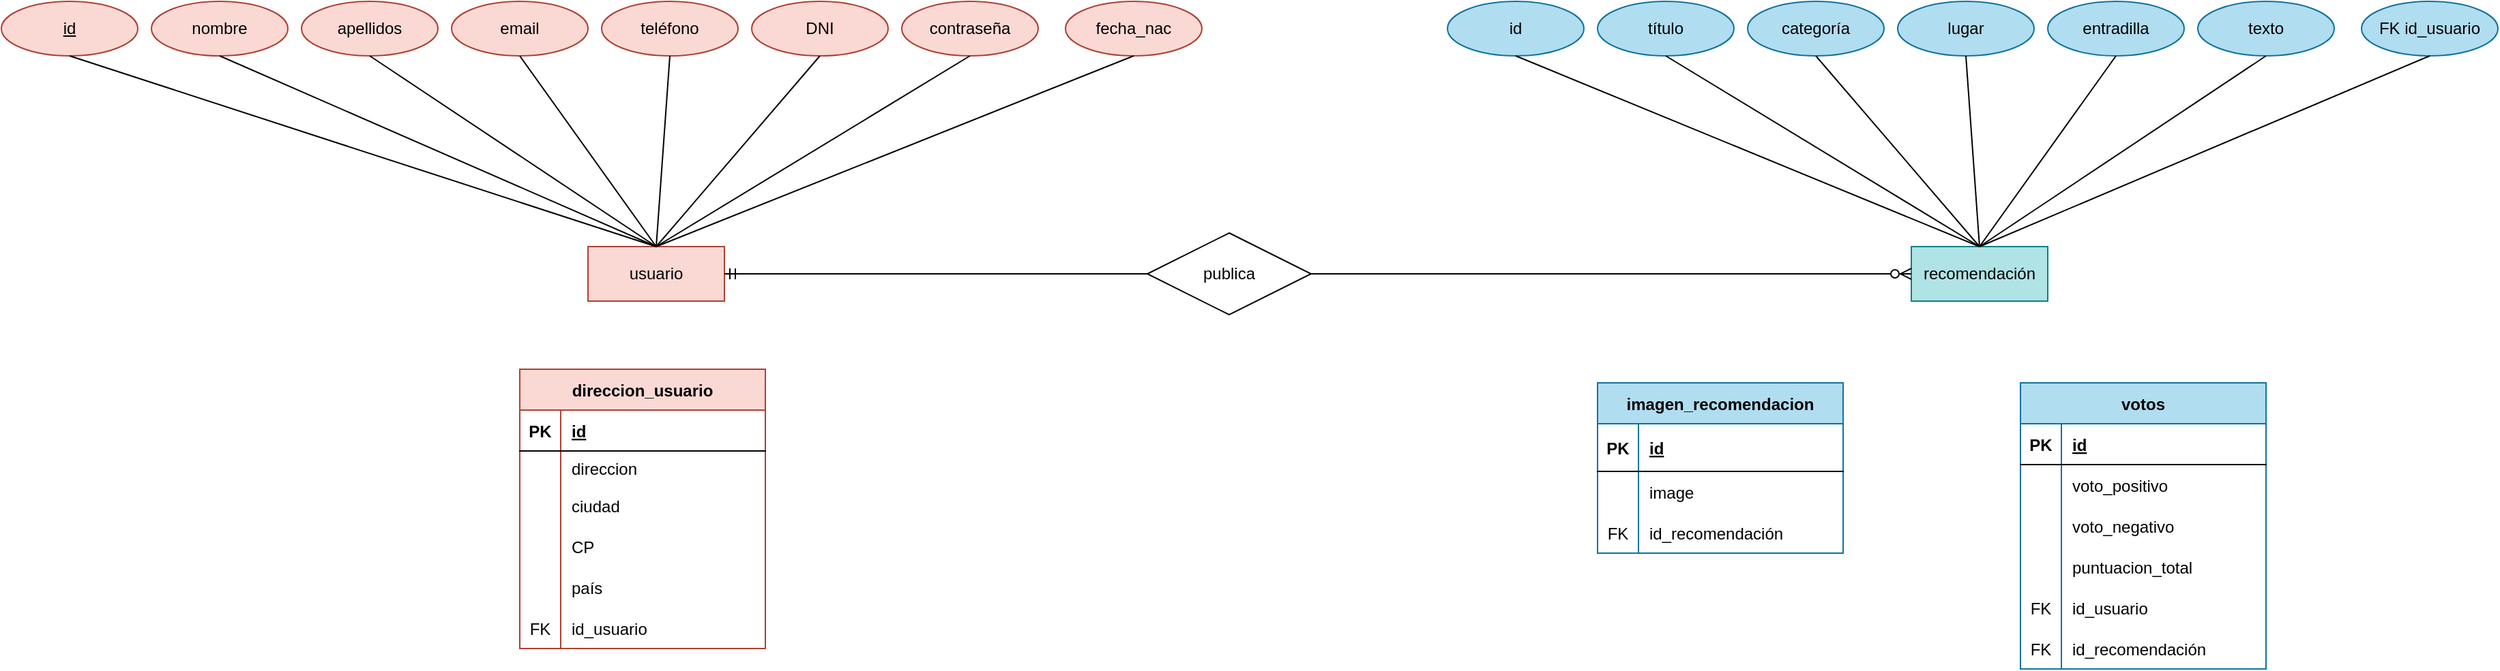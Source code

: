 <mxfile version="20.6.2" type="device"><diagram id="5abzWerfA-eeJgx-CyZs" name="Página-1"><mxGraphModel dx="2858" dy="1203" grid="1" gridSize="10" guides="1" tooltips="1" connect="1" arrows="1" fold="1" page="1" pageScale="1" pageWidth="827" pageHeight="1169" math="0" shadow="0"><root><mxCell id="0"/><mxCell id="1" parent="0"/><mxCell id="QjE3QBHwpuExnPPuRtdw-1" value="usuario" style="whiteSpace=wrap;html=1;align=center;fillColor=#fad9d5;strokeColor=#ae4132;" vertex="1" parent="1"><mxGeometry x="-90" y="480" width="100" height="40" as="geometry"/></mxCell><mxCell id="QjE3QBHwpuExnPPuRtdw-2" value="publica" style="shape=rhombus;perimeter=rhombusPerimeter;whiteSpace=wrap;html=1;align=center;" vertex="1" parent="1"><mxGeometry x="320" y="470" width="120" height="60" as="geometry"/></mxCell><mxCell id="QjE3QBHwpuExnPPuRtdw-4" value="recomendación" style="whiteSpace=wrap;html=1;align=center;fillColor=#b0e3e6;strokeColor=#0e8088;" vertex="1" parent="1"><mxGeometry x="880" y="480" width="100" height="40" as="geometry"/></mxCell><mxCell id="QjE3QBHwpuExnPPuRtdw-5" value="id" style="ellipse;whiteSpace=wrap;html=1;align=center;fontStyle=4;fillColor=#fad9d5;strokeColor=#ae4132;" vertex="1" parent="1"><mxGeometry x="-520" y="300" width="100" height="40" as="geometry"/></mxCell><mxCell id="QjE3QBHwpuExnPPuRtdw-6" value="nombre" style="ellipse;whiteSpace=wrap;html=1;align=center;fillColor=#fad9d5;strokeColor=#ae4132;" vertex="1" parent="1"><mxGeometry x="-410" y="300" width="100" height="40" as="geometry"/></mxCell><mxCell id="QjE3QBHwpuExnPPuRtdw-7" value="email" style="ellipse;whiteSpace=wrap;html=1;align=center;fillColor=#fad9d5;strokeColor=#ae4132;" vertex="1" parent="1"><mxGeometry x="-190" y="300" width="100" height="40" as="geometry"/></mxCell><mxCell id="QjE3QBHwpuExnPPuRtdw-8" value="teléfono" style="ellipse;whiteSpace=wrap;html=1;align=center;fillColor=#fad9d5;strokeColor=#ae4132;" vertex="1" parent="1"><mxGeometry x="-80" y="300" width="100" height="40" as="geometry"/></mxCell><mxCell id="QjE3QBHwpuExnPPuRtdw-9" value="título" style="ellipse;whiteSpace=wrap;html=1;align=center;fillColor=#b1ddf0;strokeColor=#10739e;" vertex="1" parent="1"><mxGeometry x="650" y="300" width="100" height="40" as="geometry"/></mxCell><mxCell id="QjE3QBHwpuExnPPuRtdw-10" value="categoría" style="ellipse;whiteSpace=wrap;html=1;align=center;fillColor=#b1ddf0;strokeColor=#10739e;" vertex="1" parent="1"><mxGeometry x="760" y="300" width="100" height="40" as="geometry"/></mxCell><mxCell id="QjE3QBHwpuExnPPuRtdw-11" value="lugar" style="ellipse;whiteSpace=wrap;html=1;align=center;fillColor=#b1ddf0;strokeColor=#10739e;" vertex="1" parent="1"><mxGeometry x="870" y="300" width="100" height="40" as="geometry"/></mxCell><mxCell id="QjE3QBHwpuExnPPuRtdw-12" value="entradilla" style="ellipse;whiteSpace=wrap;html=1;align=center;fillColor=#b1ddf0;strokeColor=#10739e;" vertex="1" parent="1"><mxGeometry x="980" y="300" width="100" height="40" as="geometry"/></mxCell><mxCell id="QjE3QBHwpuExnPPuRtdw-14" value="texto" style="ellipse;whiteSpace=wrap;html=1;align=center;fillColor=#b1ddf0;strokeColor=#10739e;" vertex="1" parent="1"><mxGeometry x="1090" y="300" width="100" height="40" as="geometry"/></mxCell><mxCell id="QjE3QBHwpuExnPPuRtdw-16" value="" style="endArrow=none;html=1;rounded=0;exitX=0.5;exitY=0;exitDx=0;exitDy=0;entryX=0.5;entryY=1;entryDx=0;entryDy=0;" edge="1" parent="1" source="QjE3QBHwpuExnPPuRtdw-1" target="QjE3QBHwpuExnPPuRtdw-5"><mxGeometry relative="1" as="geometry"><mxPoint x="340" y="430" as="sourcePoint"/><mxPoint x="500" y="430" as="targetPoint"/></mxGeometry></mxCell><mxCell id="QjE3QBHwpuExnPPuRtdw-17" value="" style="endArrow=none;html=1;rounded=0;exitX=0.5;exitY=0;exitDx=0;exitDy=0;entryX=0.5;entryY=1;entryDx=0;entryDy=0;" edge="1" parent="1" source="QjE3QBHwpuExnPPuRtdw-1" target="QjE3QBHwpuExnPPuRtdw-6"><mxGeometry relative="1" as="geometry"><mxPoint x="120" y="490" as="sourcePoint"/><mxPoint x="-20" y="350" as="targetPoint"/></mxGeometry></mxCell><mxCell id="QjE3QBHwpuExnPPuRtdw-18" value="" style="endArrow=none;html=1;rounded=0;exitX=0.5;exitY=0;exitDx=0;exitDy=0;entryX=0.5;entryY=1;entryDx=0;entryDy=0;" edge="1" parent="1" source="QjE3QBHwpuExnPPuRtdw-1" target="QjE3QBHwpuExnPPuRtdw-7"><mxGeometry relative="1" as="geometry"><mxPoint x="120" y="490" as="sourcePoint"/><mxPoint x="90" y="350" as="targetPoint"/></mxGeometry></mxCell><mxCell id="QjE3QBHwpuExnPPuRtdw-19" value="" style="endArrow=none;html=1;rounded=0;exitX=0.5;exitY=0;exitDx=0;exitDy=0;entryX=0.5;entryY=1;entryDx=0;entryDy=0;" edge="1" parent="1" source="QjE3QBHwpuExnPPuRtdw-1" target="QjE3QBHwpuExnPPuRtdw-8"><mxGeometry relative="1" as="geometry"><mxPoint x="120" y="490" as="sourcePoint"/><mxPoint x="200" y="350" as="targetPoint"/></mxGeometry></mxCell><mxCell id="QjE3QBHwpuExnPPuRtdw-20" value="" style="endArrow=none;html=1;rounded=0;entryX=0.5;entryY=0;entryDx=0;entryDy=0;exitX=0.5;exitY=1;exitDx=0;exitDy=0;" edge="1" parent="1" source="QjE3QBHwpuExnPPuRtdw-9" target="QjE3QBHwpuExnPPuRtdw-4"><mxGeometry relative="1" as="geometry"><mxPoint x="470" y="430" as="sourcePoint"/><mxPoint x="630" y="430" as="targetPoint"/></mxGeometry></mxCell><mxCell id="QjE3QBHwpuExnPPuRtdw-21" value="" style="endArrow=none;html=1;rounded=0;entryX=0.5;entryY=0;entryDx=0;entryDy=0;exitX=0.5;exitY=1;exitDx=0;exitDy=0;" edge="1" parent="1" source="QjE3QBHwpuExnPPuRtdw-10" target="QjE3QBHwpuExnPPuRtdw-4"><mxGeometry relative="1" as="geometry"><mxPoint x="590" y="350" as="sourcePoint"/><mxPoint x="880" y="490" as="targetPoint"/></mxGeometry></mxCell><mxCell id="QjE3QBHwpuExnPPuRtdw-22" value="" style="endArrow=none;html=1;rounded=0;entryX=0.5;entryY=0;entryDx=0;entryDy=0;exitX=0.5;exitY=1;exitDx=0;exitDy=0;" edge="1" parent="1" source="QjE3QBHwpuExnPPuRtdw-11" target="QjE3QBHwpuExnPPuRtdw-4"><mxGeometry relative="1" as="geometry"><mxPoint x="700" y="350" as="sourcePoint"/><mxPoint x="880" y="490" as="targetPoint"/></mxGeometry></mxCell><mxCell id="QjE3QBHwpuExnPPuRtdw-24" value="" style="endArrow=none;html=1;rounded=0;entryX=0.5;entryY=0;entryDx=0;entryDy=0;exitX=0.5;exitY=1;exitDx=0;exitDy=0;" edge="1" parent="1" source="QjE3QBHwpuExnPPuRtdw-12" target="QjE3QBHwpuExnPPuRtdw-4"><mxGeometry relative="1" as="geometry"><mxPoint x="810" y="350" as="sourcePoint"/><mxPoint x="880" y="490" as="targetPoint"/></mxGeometry></mxCell><mxCell id="QjE3QBHwpuExnPPuRtdw-25" value="" style="endArrow=none;html=1;rounded=0;exitX=0.5;exitY=1;exitDx=0;exitDy=0;entryX=0.5;entryY=0;entryDx=0;entryDy=0;" edge="1" parent="1" source="QjE3QBHwpuExnPPuRtdw-14" target="QjE3QBHwpuExnPPuRtdw-4"><mxGeometry relative="1" as="geometry"><mxPoint x="917" y="350" as="sourcePoint"/><mxPoint x="870" y="480" as="targetPoint"/></mxGeometry></mxCell><mxCell id="QjE3QBHwpuExnPPuRtdw-28" value="" style="edgeStyle=entityRelationEdgeStyle;fontSize=12;html=1;endArrow=ERzeroToMany;endFill=1;rounded=0;exitX=1;exitY=0.5;exitDx=0;exitDy=0;entryX=0;entryY=0.5;entryDx=0;entryDy=0;" edge="1" parent="1" source="QjE3QBHwpuExnPPuRtdw-2" target="QjE3QBHwpuExnPPuRtdw-4"><mxGeometry width="100" height="100" relative="1" as="geometry"><mxPoint x="570" y="500" as="sourcePoint"/><mxPoint x="600" y="380" as="targetPoint"/></mxGeometry></mxCell><mxCell id="QjE3QBHwpuExnPPuRtdw-30" value="" style="edgeStyle=entityRelationEdgeStyle;fontSize=12;html=1;endArrow=ERmandOne;rounded=0;entryX=1;entryY=0.5;entryDx=0;entryDy=0;exitX=0;exitY=0.5;exitDx=0;exitDy=0;" edge="1" parent="1" source="QjE3QBHwpuExnPPuRtdw-2" target="QjE3QBHwpuExnPPuRtdw-1"><mxGeometry width="100" height="100" relative="1" as="geometry"><mxPoint x="370" y="480" as="sourcePoint"/><mxPoint x="470" y="380" as="targetPoint"/></mxGeometry></mxCell><mxCell id="QjE3QBHwpuExnPPuRtdw-33" value="apellidos" style="ellipse;whiteSpace=wrap;html=1;align=center;fillColor=#fad9d5;strokeColor=#ae4132;" vertex="1" parent="1"><mxGeometry x="-300" y="300" width="100" height="40" as="geometry"/></mxCell><mxCell id="QjE3QBHwpuExnPPuRtdw-34" value="" style="endArrow=none;html=1;rounded=0;exitX=0.5;exitY=0;exitDx=0;exitDy=0;entryX=0.5;entryY=1;entryDx=0;entryDy=0;" edge="1" parent="1" source="QjE3QBHwpuExnPPuRtdw-1" target="QjE3QBHwpuExnPPuRtdw-33"><mxGeometry relative="1" as="geometry"><mxPoint x="120" y="490" as="sourcePoint"/><mxPoint x="190" y="350" as="targetPoint"/></mxGeometry></mxCell><mxCell id="QjE3QBHwpuExnPPuRtdw-38" value="DNI" style="ellipse;whiteSpace=wrap;html=1;align=center;fillColor=#fad9d5;strokeColor=#ae4132;" vertex="1" parent="1"><mxGeometry x="30" y="300" width="100" height="40" as="geometry"/></mxCell><mxCell id="QjE3QBHwpuExnPPuRtdw-40" value="" style="endArrow=none;html=1;rounded=0;exitX=0.5;exitY=0;exitDx=0;exitDy=0;entryX=0.5;entryY=1;entryDx=0;entryDy=0;" edge="1" parent="1" source="QjE3QBHwpuExnPPuRtdw-1" target="QjE3QBHwpuExnPPuRtdw-38"><mxGeometry relative="1" as="geometry"><mxPoint x="-30" y="490" as="sourcePoint"/><mxPoint x="40" y="350" as="targetPoint"/></mxGeometry></mxCell><mxCell id="QjE3QBHwpuExnPPuRtdw-57" value="FK id_usuario" style="ellipse;whiteSpace=wrap;html=1;align=center;fillColor=#b1ddf0;strokeColor=#10739e;" vertex="1" parent="1"><mxGeometry x="1210" y="300" width="100" height="40" as="geometry"/></mxCell><mxCell id="QjE3QBHwpuExnPPuRtdw-58" value="" style="endArrow=none;html=1;rounded=0;entryX=0.5;entryY=1;entryDx=0;entryDy=0;exitX=0.5;exitY=0;exitDx=0;exitDy=0;" edge="1" parent="1" source="QjE3QBHwpuExnPPuRtdw-4" target="QjE3QBHwpuExnPPuRtdw-57"><mxGeometry relative="1" as="geometry"><mxPoint x="520" y="550" as="sourcePoint"/><mxPoint x="680" y="550" as="targetPoint"/></mxGeometry></mxCell><mxCell id="QjE3QBHwpuExnPPuRtdw-60" value="id" style="ellipse;whiteSpace=wrap;html=1;align=center;fillColor=#b1ddf0;strokeColor=#10739e;" vertex="1" parent="1"><mxGeometry x="540" y="300" width="100" height="40" as="geometry"/></mxCell><mxCell id="QjE3QBHwpuExnPPuRtdw-61" value="" style="endArrow=none;html=1;rounded=0;entryX=0.5;entryY=1;entryDx=0;entryDy=0;exitX=0.5;exitY=0;exitDx=0;exitDy=0;" edge="1" parent="1" source="QjE3QBHwpuExnPPuRtdw-4" target="QjE3QBHwpuExnPPuRtdw-60"><mxGeometry relative="1" as="geometry"><mxPoint x="620" y="550" as="sourcePoint"/><mxPoint x="780" y="550" as="targetPoint"/></mxGeometry></mxCell><mxCell id="QjE3QBHwpuExnPPuRtdw-63" value="imagen_recomendacion" style="shape=table;startSize=30;container=1;collapsible=1;childLayout=tableLayout;fixedRows=1;rowLines=0;fontStyle=1;align=center;resizeLast=1;fillColor=#b1ddf0;strokeColor=#10739e;" vertex="1" parent="1"><mxGeometry x="650" y="580" width="180" height="125" as="geometry"/></mxCell><mxCell id="QjE3QBHwpuExnPPuRtdw-64" value="" style="shape=tableRow;horizontal=0;startSize=0;swimlaneHead=0;swimlaneBody=0;fillColor=none;collapsible=0;dropTarget=0;points=[[0,0.5],[1,0.5]];portConstraint=eastwest;top=0;left=0;right=0;bottom=1;" vertex="1" parent="QjE3QBHwpuExnPPuRtdw-63"><mxGeometry y="30" width="180" height="35" as="geometry"/></mxCell><mxCell id="QjE3QBHwpuExnPPuRtdw-65" value="PK" style="shape=partialRectangle;connectable=0;fillColor=none;top=0;left=0;bottom=0;right=0;fontStyle=1;overflow=hidden;" vertex="1" parent="QjE3QBHwpuExnPPuRtdw-64"><mxGeometry width="30" height="35" as="geometry"><mxRectangle width="30" height="35" as="alternateBounds"/></mxGeometry></mxCell><mxCell id="QjE3QBHwpuExnPPuRtdw-66" value="id" style="shape=partialRectangle;connectable=0;fillColor=none;top=0;left=0;bottom=0;right=0;align=left;spacingLeft=6;fontStyle=5;overflow=hidden;" vertex="1" parent="QjE3QBHwpuExnPPuRtdw-64"><mxGeometry x="30" width="150" height="35" as="geometry"><mxRectangle width="150" height="35" as="alternateBounds"/></mxGeometry></mxCell><mxCell id="QjE3QBHwpuExnPPuRtdw-67" value="" style="shape=tableRow;horizontal=0;startSize=0;swimlaneHead=0;swimlaneBody=0;fillColor=none;collapsible=0;dropTarget=0;points=[[0,0.5],[1,0.5]];portConstraint=eastwest;top=0;left=0;right=0;bottom=0;" vertex="1" parent="QjE3QBHwpuExnPPuRtdw-63"><mxGeometry y="65" width="180" height="30" as="geometry"/></mxCell><mxCell id="QjE3QBHwpuExnPPuRtdw-68" value="" style="shape=partialRectangle;connectable=0;fillColor=none;top=0;left=0;bottom=0;right=0;editable=1;overflow=hidden;" vertex="1" parent="QjE3QBHwpuExnPPuRtdw-67"><mxGeometry width="30" height="30" as="geometry"><mxRectangle width="30" height="30" as="alternateBounds"/></mxGeometry></mxCell><mxCell id="QjE3QBHwpuExnPPuRtdw-69" value="image" style="shape=partialRectangle;connectable=0;fillColor=none;top=0;left=0;bottom=0;right=0;align=left;spacingLeft=6;overflow=hidden;" vertex="1" parent="QjE3QBHwpuExnPPuRtdw-67"><mxGeometry x="30" width="150" height="30" as="geometry"><mxRectangle width="150" height="30" as="alternateBounds"/></mxGeometry></mxCell><mxCell id="QjE3QBHwpuExnPPuRtdw-90" value="" style="shape=tableRow;horizontal=0;startSize=0;swimlaneHead=0;swimlaneBody=0;fillColor=none;collapsible=0;dropTarget=0;points=[[0,0.5],[1,0.5]];portConstraint=eastwest;top=0;left=0;right=0;bottom=0;" vertex="1" parent="QjE3QBHwpuExnPPuRtdw-63"><mxGeometry y="95" width="180" height="30" as="geometry"/></mxCell><mxCell id="QjE3QBHwpuExnPPuRtdw-91" value="FK" style="shape=partialRectangle;connectable=0;fillColor=none;top=0;left=0;bottom=0;right=0;fontStyle=0;overflow=hidden;" vertex="1" parent="QjE3QBHwpuExnPPuRtdw-90"><mxGeometry width="30" height="30" as="geometry"><mxRectangle width="30" height="30" as="alternateBounds"/></mxGeometry></mxCell><mxCell id="QjE3QBHwpuExnPPuRtdw-92" value="id_recomendación" style="shape=partialRectangle;connectable=0;fillColor=none;top=0;left=0;bottom=0;right=0;align=left;spacingLeft=6;fontStyle=0;overflow=hidden;" vertex="1" parent="QjE3QBHwpuExnPPuRtdw-90"><mxGeometry x="30" width="150" height="30" as="geometry"><mxRectangle width="150" height="30" as="alternateBounds"/></mxGeometry></mxCell><mxCell id="QjE3QBHwpuExnPPuRtdw-76" value="direccion_usuario" style="shape=table;startSize=30;container=1;collapsible=1;childLayout=tableLayout;fixedRows=1;rowLines=0;fontStyle=1;align=center;resizeLast=1;fillColor=#fad9d5;strokeColor=#ae4132;" vertex="1" parent="1"><mxGeometry x="-140" y="570" width="180" height="205" as="geometry"/></mxCell><mxCell id="QjE3QBHwpuExnPPuRtdw-77" value="" style="shape=tableRow;horizontal=0;startSize=0;swimlaneHead=0;swimlaneBody=0;fillColor=none;collapsible=0;dropTarget=0;points=[[0,0.5],[1,0.5]];portConstraint=eastwest;top=0;left=0;right=0;bottom=1;" vertex="1" parent="QjE3QBHwpuExnPPuRtdw-76"><mxGeometry y="30" width="180" height="30" as="geometry"/></mxCell><mxCell id="QjE3QBHwpuExnPPuRtdw-78" value="PK" style="shape=partialRectangle;connectable=0;fillColor=none;top=0;left=0;bottom=0;right=0;fontStyle=1;overflow=hidden;" vertex="1" parent="QjE3QBHwpuExnPPuRtdw-77"><mxGeometry width="30" height="30" as="geometry"><mxRectangle width="30" height="30" as="alternateBounds"/></mxGeometry></mxCell><mxCell id="QjE3QBHwpuExnPPuRtdw-79" value="id" style="shape=partialRectangle;connectable=0;fillColor=none;top=0;left=0;bottom=0;right=0;align=left;spacingLeft=6;fontStyle=5;overflow=hidden;" vertex="1" parent="QjE3QBHwpuExnPPuRtdw-77"><mxGeometry x="30" width="150" height="30" as="geometry"><mxRectangle width="150" height="30" as="alternateBounds"/></mxGeometry></mxCell><mxCell id="QjE3QBHwpuExnPPuRtdw-80" value="" style="shape=tableRow;horizontal=0;startSize=0;swimlaneHead=0;swimlaneBody=0;fillColor=none;collapsible=0;dropTarget=0;points=[[0,0.5],[1,0.5]];portConstraint=eastwest;top=0;left=0;right=0;bottom=0;" vertex="1" parent="QjE3QBHwpuExnPPuRtdw-76"><mxGeometry y="60" width="180" height="25" as="geometry"/></mxCell><mxCell id="QjE3QBHwpuExnPPuRtdw-81" value="" style="shape=partialRectangle;connectable=0;fillColor=none;top=0;left=0;bottom=0;right=0;editable=1;overflow=hidden;" vertex="1" parent="QjE3QBHwpuExnPPuRtdw-80"><mxGeometry width="30" height="25" as="geometry"><mxRectangle width="30" height="25" as="alternateBounds"/></mxGeometry></mxCell><mxCell id="QjE3QBHwpuExnPPuRtdw-82" value="direccion" style="shape=partialRectangle;connectable=0;fillColor=none;top=0;left=0;bottom=0;right=0;align=left;spacingLeft=6;overflow=hidden;" vertex="1" parent="QjE3QBHwpuExnPPuRtdw-80"><mxGeometry x="30" width="150" height="25" as="geometry"><mxRectangle width="150" height="25" as="alternateBounds"/></mxGeometry></mxCell><mxCell id="QjE3QBHwpuExnPPuRtdw-83" value="" style="shape=tableRow;horizontal=0;startSize=0;swimlaneHead=0;swimlaneBody=0;fillColor=none;collapsible=0;dropTarget=0;points=[[0,0.5],[1,0.5]];portConstraint=eastwest;top=0;left=0;right=0;bottom=0;" vertex="1" parent="QjE3QBHwpuExnPPuRtdw-76"><mxGeometry y="85" width="180" height="30" as="geometry"/></mxCell><mxCell id="QjE3QBHwpuExnPPuRtdw-84" value="" style="shape=partialRectangle;connectable=0;fillColor=none;top=0;left=0;bottom=0;right=0;editable=1;overflow=hidden;" vertex="1" parent="QjE3QBHwpuExnPPuRtdw-83"><mxGeometry width="30" height="30" as="geometry"><mxRectangle width="30" height="30" as="alternateBounds"/></mxGeometry></mxCell><mxCell id="QjE3QBHwpuExnPPuRtdw-85" value="ciudad" style="shape=partialRectangle;connectable=0;fillColor=none;top=0;left=0;bottom=0;right=0;align=left;spacingLeft=6;overflow=hidden;" vertex="1" parent="QjE3QBHwpuExnPPuRtdw-83"><mxGeometry x="30" width="150" height="30" as="geometry"><mxRectangle width="150" height="30" as="alternateBounds"/></mxGeometry></mxCell><mxCell id="QjE3QBHwpuExnPPuRtdw-86" value="" style="shape=tableRow;horizontal=0;startSize=0;swimlaneHead=0;swimlaneBody=0;fillColor=none;collapsible=0;dropTarget=0;points=[[0,0.5],[1,0.5]];portConstraint=eastwest;top=0;left=0;right=0;bottom=0;" vertex="1" parent="QjE3QBHwpuExnPPuRtdw-76"><mxGeometry y="115" width="180" height="30" as="geometry"/></mxCell><mxCell id="QjE3QBHwpuExnPPuRtdw-87" value="" style="shape=partialRectangle;connectable=0;fillColor=none;top=0;left=0;bottom=0;right=0;editable=1;overflow=hidden;" vertex="1" parent="QjE3QBHwpuExnPPuRtdw-86"><mxGeometry width="30" height="30" as="geometry"><mxRectangle width="30" height="30" as="alternateBounds"/></mxGeometry></mxCell><mxCell id="QjE3QBHwpuExnPPuRtdw-88" value="CP" style="shape=partialRectangle;connectable=0;fillColor=none;top=0;left=0;bottom=0;right=0;align=left;spacingLeft=6;overflow=hidden;" vertex="1" parent="QjE3QBHwpuExnPPuRtdw-86"><mxGeometry x="30" width="150" height="30" as="geometry"><mxRectangle width="150" height="30" as="alternateBounds"/></mxGeometry></mxCell><mxCell id="QjE3QBHwpuExnPPuRtdw-93" value="" style="shape=tableRow;horizontal=0;startSize=0;swimlaneHead=0;swimlaneBody=0;fillColor=none;collapsible=0;dropTarget=0;points=[[0,0.5],[1,0.5]];portConstraint=eastwest;top=0;left=0;right=0;bottom=0;" vertex="1" parent="QjE3QBHwpuExnPPuRtdw-76"><mxGeometry y="145" width="180" height="30" as="geometry"/></mxCell><mxCell id="QjE3QBHwpuExnPPuRtdw-94" value="" style="shape=partialRectangle;connectable=0;fillColor=none;top=0;left=0;bottom=0;right=0;editable=1;overflow=hidden;" vertex="1" parent="QjE3QBHwpuExnPPuRtdw-93"><mxGeometry width="30" height="30" as="geometry"><mxRectangle width="30" height="30" as="alternateBounds"/></mxGeometry></mxCell><mxCell id="QjE3QBHwpuExnPPuRtdw-95" value="país" style="shape=partialRectangle;connectable=0;fillColor=none;top=0;left=0;bottom=0;right=0;align=left;spacingLeft=6;overflow=hidden;" vertex="1" parent="QjE3QBHwpuExnPPuRtdw-93"><mxGeometry x="30" width="150" height="30" as="geometry"><mxRectangle width="150" height="30" as="alternateBounds"/></mxGeometry></mxCell><mxCell id="QjE3QBHwpuExnPPuRtdw-100" value="" style="shape=tableRow;horizontal=0;startSize=0;swimlaneHead=0;swimlaneBody=0;fillColor=none;collapsible=0;dropTarget=0;points=[[0,0.5],[1,0.5]];portConstraint=eastwest;top=0;left=0;right=0;bottom=0;" vertex="1" parent="QjE3QBHwpuExnPPuRtdw-76"><mxGeometry y="175" width="180" height="30" as="geometry"/></mxCell><mxCell id="QjE3QBHwpuExnPPuRtdw-101" value="FK" style="shape=partialRectangle;connectable=0;fillColor=none;top=0;left=0;bottom=0;right=0;fontStyle=0;overflow=hidden;" vertex="1" parent="QjE3QBHwpuExnPPuRtdw-100"><mxGeometry width="30" height="30" as="geometry"><mxRectangle width="30" height="30" as="alternateBounds"/></mxGeometry></mxCell><mxCell id="QjE3QBHwpuExnPPuRtdw-102" value="id_usuario" style="shape=partialRectangle;connectable=0;fillColor=none;top=0;left=0;bottom=0;right=0;align=left;spacingLeft=6;fontStyle=0;overflow=hidden;" vertex="1" parent="QjE3QBHwpuExnPPuRtdw-100"><mxGeometry x="30" width="150" height="30" as="geometry"><mxRectangle width="150" height="30" as="alternateBounds"/></mxGeometry></mxCell><mxCell id="QjE3QBHwpuExnPPuRtdw-103" value="votos" style="shape=table;startSize=30;container=1;collapsible=1;childLayout=tableLayout;fixedRows=1;rowLines=0;fontStyle=1;align=center;resizeLast=1;fillColor=#b1ddf0;strokeColor=#10739e;" vertex="1" parent="1"><mxGeometry x="960" y="580" width="180" height="210" as="geometry"/></mxCell><mxCell id="QjE3QBHwpuExnPPuRtdw-104" value="" style="shape=tableRow;horizontal=0;startSize=0;swimlaneHead=0;swimlaneBody=0;fillColor=none;collapsible=0;dropTarget=0;points=[[0,0.5],[1,0.5]];portConstraint=eastwest;top=0;left=0;right=0;bottom=1;" vertex="1" parent="QjE3QBHwpuExnPPuRtdw-103"><mxGeometry y="30" width="180" height="30" as="geometry"/></mxCell><mxCell id="QjE3QBHwpuExnPPuRtdw-105" value="PK" style="shape=partialRectangle;connectable=0;fillColor=none;top=0;left=0;bottom=0;right=0;fontStyle=1;overflow=hidden;" vertex="1" parent="QjE3QBHwpuExnPPuRtdw-104"><mxGeometry width="30" height="30" as="geometry"><mxRectangle width="30" height="30" as="alternateBounds"/></mxGeometry></mxCell><mxCell id="QjE3QBHwpuExnPPuRtdw-106" value="id" style="shape=partialRectangle;connectable=0;fillColor=none;top=0;left=0;bottom=0;right=0;align=left;spacingLeft=6;fontStyle=5;overflow=hidden;" vertex="1" parent="QjE3QBHwpuExnPPuRtdw-104"><mxGeometry x="30" width="150" height="30" as="geometry"><mxRectangle width="150" height="30" as="alternateBounds"/></mxGeometry></mxCell><mxCell id="QjE3QBHwpuExnPPuRtdw-140" value="" style="shape=tableRow;horizontal=0;startSize=0;swimlaneHead=0;swimlaneBody=0;fillColor=none;collapsible=0;dropTarget=0;points=[[0,0.5],[1,0.5]];portConstraint=eastwest;top=0;left=0;right=0;bottom=0;" vertex="1" parent="QjE3QBHwpuExnPPuRtdw-103"><mxGeometry y="60" width="180" height="30" as="geometry"/></mxCell><mxCell id="QjE3QBHwpuExnPPuRtdw-141" value="" style="shape=partialRectangle;connectable=0;fillColor=none;top=0;left=0;bottom=0;right=0;fontStyle=0;overflow=hidden;" vertex="1" parent="QjE3QBHwpuExnPPuRtdw-140"><mxGeometry width="30" height="30" as="geometry"><mxRectangle width="30" height="30" as="alternateBounds"/></mxGeometry></mxCell><mxCell id="QjE3QBHwpuExnPPuRtdw-142" value="voto_positivo" style="shape=partialRectangle;connectable=0;fillColor=none;top=0;left=0;bottom=0;right=0;align=left;spacingLeft=6;fontStyle=0;overflow=hidden;" vertex="1" parent="QjE3QBHwpuExnPPuRtdw-140"><mxGeometry x="30" width="150" height="30" as="geometry"><mxRectangle width="150" height="30" as="alternateBounds"/></mxGeometry></mxCell><mxCell id="QjE3QBHwpuExnPPuRtdw-143" value="" style="shape=tableRow;horizontal=0;startSize=0;swimlaneHead=0;swimlaneBody=0;fillColor=none;collapsible=0;dropTarget=0;points=[[0,0.5],[1,0.5]];portConstraint=eastwest;top=0;left=0;right=0;bottom=0;" vertex="1" parent="QjE3QBHwpuExnPPuRtdw-103"><mxGeometry y="90" width="180" height="30" as="geometry"/></mxCell><mxCell id="QjE3QBHwpuExnPPuRtdw-144" value="" style="shape=partialRectangle;connectable=0;fillColor=none;top=0;left=0;bottom=0;right=0;fontStyle=0;overflow=hidden;" vertex="1" parent="QjE3QBHwpuExnPPuRtdw-143"><mxGeometry width="30" height="30" as="geometry"><mxRectangle width="30" height="30" as="alternateBounds"/></mxGeometry></mxCell><mxCell id="QjE3QBHwpuExnPPuRtdw-145" value="voto_negativo" style="shape=partialRectangle;connectable=0;fillColor=none;top=0;left=0;bottom=0;right=0;align=left;spacingLeft=6;fontStyle=0;overflow=hidden;" vertex="1" parent="QjE3QBHwpuExnPPuRtdw-143"><mxGeometry x="30" width="150" height="30" as="geometry"><mxRectangle width="150" height="30" as="alternateBounds"/></mxGeometry></mxCell><mxCell id="QjE3QBHwpuExnPPuRtdw-146" value="" style="shape=tableRow;horizontal=0;startSize=0;swimlaneHead=0;swimlaneBody=0;fillColor=none;collapsible=0;dropTarget=0;points=[[0,0.5],[1,0.5]];portConstraint=eastwest;top=0;left=0;right=0;bottom=0;" vertex="1" parent="QjE3QBHwpuExnPPuRtdw-103"><mxGeometry y="120" width="180" height="30" as="geometry"/></mxCell><mxCell id="QjE3QBHwpuExnPPuRtdw-147" value="" style="shape=partialRectangle;connectable=0;fillColor=none;top=0;left=0;bottom=0;right=0;fontStyle=0;overflow=hidden;" vertex="1" parent="QjE3QBHwpuExnPPuRtdw-146"><mxGeometry width="30" height="30" as="geometry"><mxRectangle width="30" height="30" as="alternateBounds"/></mxGeometry></mxCell><mxCell id="QjE3QBHwpuExnPPuRtdw-148" value="puntuacion_total" style="shape=partialRectangle;connectable=0;fillColor=none;top=0;left=0;bottom=0;right=0;align=left;spacingLeft=6;fontStyle=0;overflow=hidden;" vertex="1" parent="QjE3QBHwpuExnPPuRtdw-146"><mxGeometry x="30" width="150" height="30" as="geometry"><mxRectangle width="150" height="30" as="alternateBounds"/></mxGeometry></mxCell><mxCell id="QjE3QBHwpuExnPPuRtdw-150" value="" style="shape=tableRow;horizontal=0;startSize=0;swimlaneHead=0;swimlaneBody=0;fillColor=none;collapsible=0;dropTarget=0;points=[[0,0.5],[1,0.5]];portConstraint=eastwest;top=0;left=0;right=0;bottom=0;" vertex="1" parent="QjE3QBHwpuExnPPuRtdw-103"><mxGeometry y="150" width="180" height="30" as="geometry"/></mxCell><mxCell id="QjE3QBHwpuExnPPuRtdw-151" value="FK" style="shape=partialRectangle;connectable=0;fillColor=none;top=0;left=0;bottom=0;right=0;fontStyle=0;overflow=hidden;" vertex="1" parent="QjE3QBHwpuExnPPuRtdw-150"><mxGeometry width="30" height="30" as="geometry"><mxRectangle width="30" height="30" as="alternateBounds"/></mxGeometry></mxCell><mxCell id="QjE3QBHwpuExnPPuRtdw-152" value="id_usuario" style="shape=partialRectangle;connectable=0;fillColor=none;top=0;left=0;bottom=0;right=0;align=left;spacingLeft=6;fontStyle=0;overflow=hidden;" vertex="1" parent="QjE3QBHwpuExnPPuRtdw-150"><mxGeometry x="30" width="150" height="30" as="geometry"><mxRectangle width="150" height="30" as="alternateBounds"/></mxGeometry></mxCell><mxCell id="QjE3QBHwpuExnPPuRtdw-153" value="" style="shape=tableRow;horizontal=0;startSize=0;swimlaneHead=0;swimlaneBody=0;fillColor=none;collapsible=0;dropTarget=0;points=[[0,0.5],[1,0.5]];portConstraint=eastwest;top=0;left=0;right=0;bottom=0;" vertex="1" parent="QjE3QBHwpuExnPPuRtdw-103"><mxGeometry y="180" width="180" height="30" as="geometry"/></mxCell><mxCell id="QjE3QBHwpuExnPPuRtdw-154" value="FK" style="shape=partialRectangle;connectable=0;fillColor=none;top=0;left=0;bottom=0;right=0;fontStyle=0;overflow=hidden;" vertex="1" parent="QjE3QBHwpuExnPPuRtdw-153"><mxGeometry width="30" height="30" as="geometry"><mxRectangle width="30" height="30" as="alternateBounds"/></mxGeometry></mxCell><mxCell id="QjE3QBHwpuExnPPuRtdw-155" value="id_recomendación" style="shape=partialRectangle;connectable=0;fillColor=none;top=0;left=0;bottom=0;right=0;align=left;spacingLeft=6;fontStyle=0;overflow=hidden;" vertex="1" parent="QjE3QBHwpuExnPPuRtdw-153"><mxGeometry x="30" width="150" height="30" as="geometry"><mxRectangle width="150" height="30" as="alternateBounds"/></mxGeometry></mxCell><mxCell id="QjE3QBHwpuExnPPuRtdw-156" value="contraseña" style="ellipse;whiteSpace=wrap;html=1;align=center;fillColor=#fad9d5;strokeColor=#ae4132;" vertex="1" parent="1"><mxGeometry x="140" y="300" width="100" height="40" as="geometry"/></mxCell><mxCell id="QjE3QBHwpuExnPPuRtdw-158" value="" style="endArrow=none;html=1;rounded=0;entryX=0.5;entryY=1;entryDx=0;entryDy=0;exitX=0.5;exitY=0;exitDx=0;exitDy=0;" edge="1" parent="1" source="QjE3QBHwpuExnPPuRtdw-1" target="QjE3QBHwpuExnPPuRtdw-156"><mxGeometry relative="1" as="geometry"><mxPoint x="350" y="670" as="sourcePoint"/><mxPoint x="510" y="670" as="targetPoint"/></mxGeometry></mxCell><mxCell id="QjE3QBHwpuExnPPuRtdw-160" value="fecha_nac" style="ellipse;whiteSpace=wrap;html=1;align=center;fillColor=#fad9d5;strokeColor=#ae4132;" vertex="1" parent="1"><mxGeometry x="260" y="300" width="100" height="40" as="geometry"/></mxCell><mxCell id="QjE3QBHwpuExnPPuRtdw-162" value="" style="endArrow=none;html=1;rounded=0;entryX=0.5;entryY=1;entryDx=0;entryDy=0;exitX=0.5;exitY=0;exitDx=0;exitDy=0;" edge="1" parent="1" source="QjE3QBHwpuExnPPuRtdw-1" target="QjE3QBHwpuExnPPuRtdw-160"><mxGeometry relative="1" as="geometry"><mxPoint x="180" y="670" as="sourcePoint"/><mxPoint x="340" y="670" as="targetPoint"/></mxGeometry></mxCell></root></mxGraphModel></diagram></mxfile>